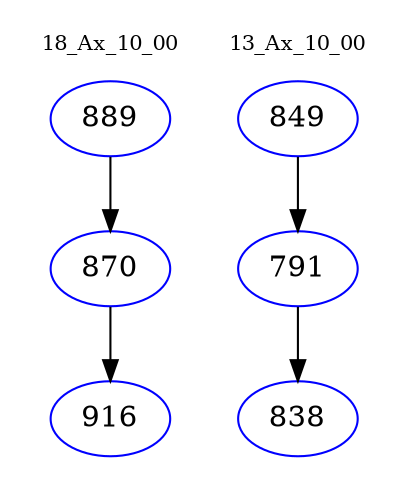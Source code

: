 digraph{
subgraph cluster_0 {
color = white
label = "18_Ax_10_00";
fontsize=10;
T0_889 [label="889", color="blue"]
T0_889 -> T0_870 [color="black"]
T0_870 [label="870", color="blue"]
T0_870 -> T0_916 [color="black"]
T0_916 [label="916", color="blue"]
}
subgraph cluster_1 {
color = white
label = "13_Ax_10_00";
fontsize=10;
T1_849 [label="849", color="blue"]
T1_849 -> T1_791 [color="black"]
T1_791 [label="791", color="blue"]
T1_791 -> T1_838 [color="black"]
T1_838 [label="838", color="blue"]
}
}
